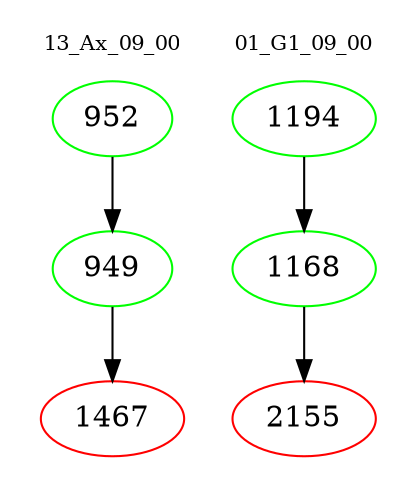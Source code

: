 digraph{
subgraph cluster_0 {
color = white
label = "13_Ax_09_00";
fontsize=10;
T0_952 [label="952", color="green"]
T0_952 -> T0_949 [color="black"]
T0_949 [label="949", color="green"]
T0_949 -> T0_1467 [color="black"]
T0_1467 [label="1467", color="red"]
}
subgraph cluster_1 {
color = white
label = "01_G1_09_00";
fontsize=10;
T1_1194 [label="1194", color="green"]
T1_1194 -> T1_1168 [color="black"]
T1_1168 [label="1168", color="green"]
T1_1168 -> T1_2155 [color="black"]
T1_2155 [label="2155", color="red"]
}
}
